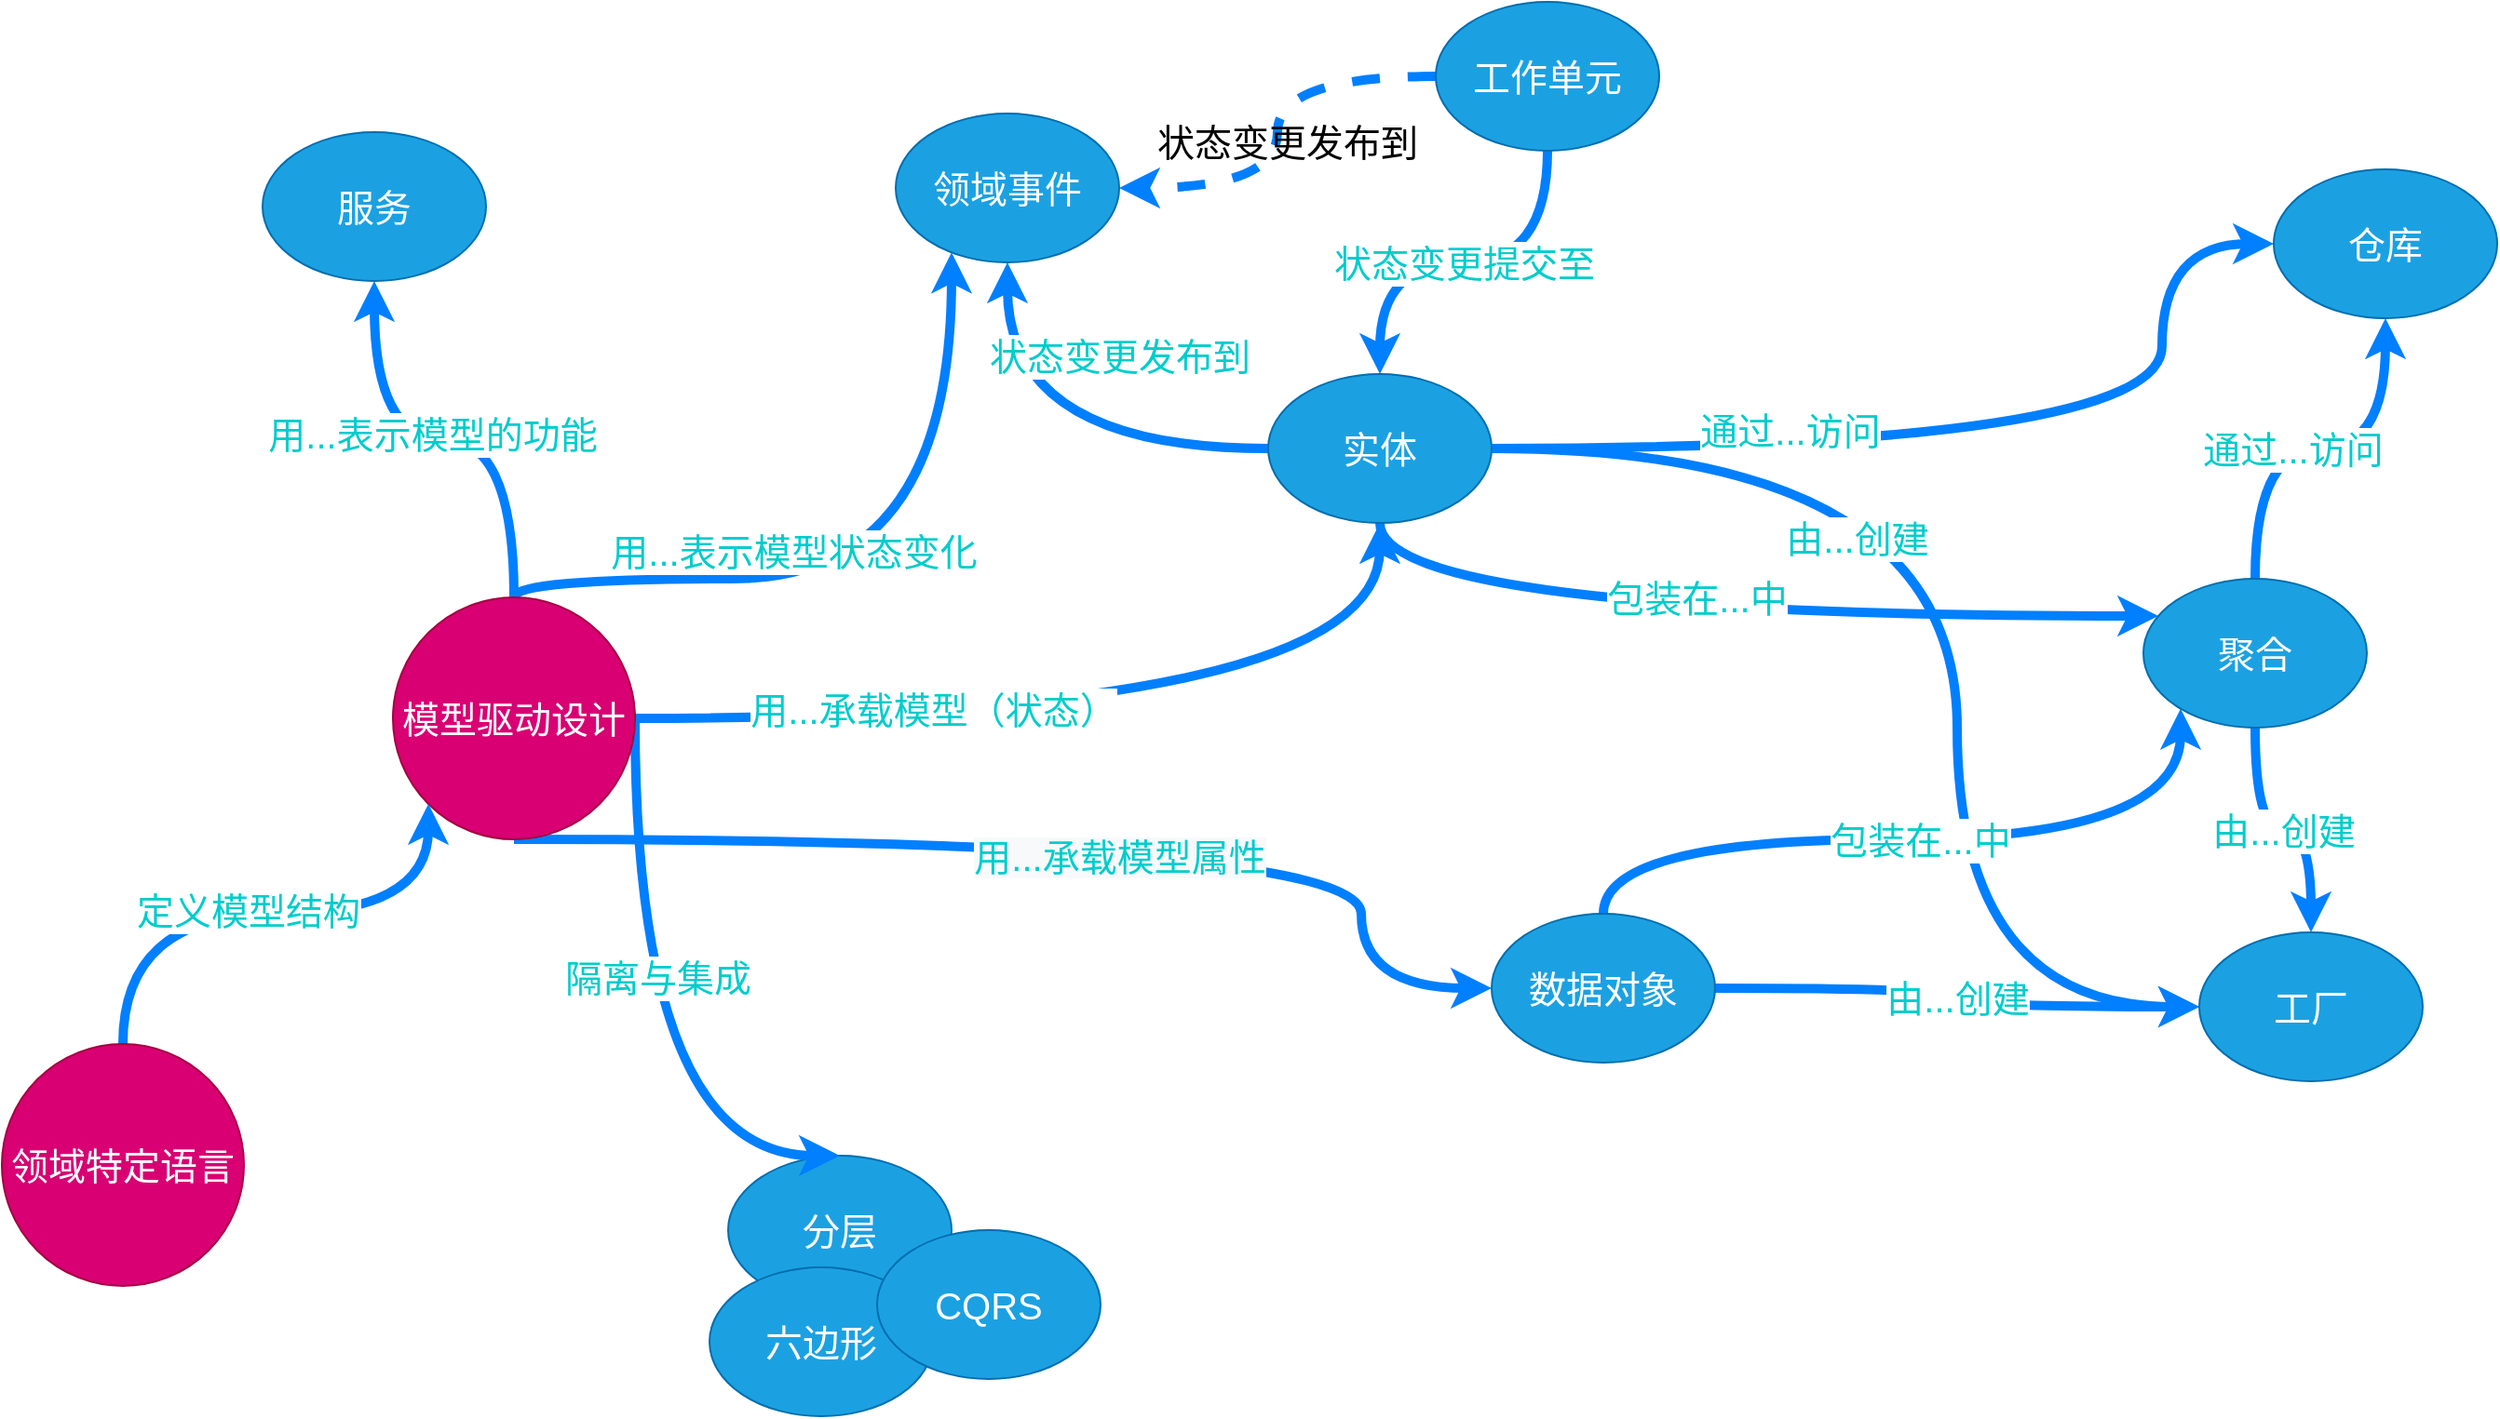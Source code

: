 <mxfile version="14.6.13" type="device"><diagram id="XIymgdsf9WmqVWYh0qWx" name="第 1 页"><mxGraphModel dx="1426" dy="860" grid="1" gridSize="10" guides="1" tooltips="1" connect="1" arrows="1" fold="1" page="1" pageScale="1" pageWidth="827" pageHeight="1169" math="0" shadow="0"><root><mxCell id="0"/><mxCell id="1" parent="0"/><mxCell id="481n2i3DrF6T3waNo93i-1" value="服务" style="ellipse;whiteSpace=wrap;html=1;fillColor=#1ba1e2;strokeColor=#006EAF;fontColor=#ffffff;fontSize=20;" parent="1" vertex="1"><mxGeometry x="250" y="180" width="120" height="80" as="geometry"/></mxCell><mxCell id="481n2i3DrF6T3waNo93i-3" value="领域事件" style="ellipse;whiteSpace=wrap;html=1;fillColor=#1ba1e2;strokeColor=#006EAF;fontColor=#ffffff;fontSize=20;" parent="1" vertex="1"><mxGeometry x="590" y="170" width="120" height="80" as="geometry"/></mxCell><mxCell id="481n2i3DrF6T3waNo93i-23" style="edgeStyle=orthogonalEdgeStyle;curved=1;rounded=0;orthogonalLoop=1;jettySize=auto;html=1;fontSize=20;dashed=1;strokeColor=#007FFF;strokeWidth=5;" parent="1" source="481n2i3DrF6T3waNo93i-4" target="481n2i3DrF6T3waNo93i-3" edge="1"><mxGeometry relative="1" as="geometry"/></mxCell><mxCell id="481n2i3DrF6T3waNo93i-25" value="状态变更提交至" style="edgeStyle=orthogonalEdgeStyle;curved=1;rounded=0;orthogonalLoop=1;jettySize=auto;html=1;fontSize=20;fontColor=#00CCCC;strokeColor=#007FFF;strokeWidth=5;" parent="1" source="481n2i3DrF6T3waNo93i-4" target="481n2i3DrF6T3waNo93i-5" edge="1"><mxGeometry relative="1" as="geometry"/></mxCell><mxCell id="481n2i3DrF6T3waNo93i-4" value="工作单元" style="ellipse;whiteSpace=wrap;html=1;fillColor=#1ba1e2;strokeColor=#006EAF;fontColor=#ffffff;fontSize=20;" parent="1" vertex="1"><mxGeometry x="880" y="110" width="120" height="80" as="geometry"/></mxCell><mxCell id="481n2i3DrF6T3waNo93i-21" style="edgeStyle=orthogonalEdgeStyle;curved=1;rounded=0;orthogonalLoop=1;jettySize=auto;html=1;fontSize=20;strokeWidth=5;strokeColor=#007FFF;fontColor=#00CCCC;" parent="1" source="481n2i3DrF6T3waNo93i-5" target="481n2i3DrF6T3waNo93i-3" edge="1"><mxGeometry relative="1" as="geometry"/></mxCell><mxCell id="481n2i3DrF6T3waNo93i-22" value="状态变更发布到" style="edgeLabel;html=1;align=center;verticalAlign=middle;resizable=0;points=[];fontSize=20;fontColor=#00CCCC;" parent="481n2i3DrF6T3waNo93i-21" vertex="1" connectable="0"><mxGeometry x="-0.15" y="-18" relative="1" as="geometry"><mxPoint x="22" y="-32" as="offset"/></mxGeometry></mxCell><mxCell id="481n2i3DrF6T3waNo93i-26" style="edgeStyle=orthogonalEdgeStyle;curved=1;rounded=0;orthogonalLoop=1;jettySize=auto;html=1;fontSize=20;fontColor=#00CCCC;strokeColor=#007FFF;strokeWidth=5;" parent="1" source="481n2i3DrF6T3waNo93i-5" target="481n2i3DrF6T3waNo93i-6" edge="1"><mxGeometry relative="1" as="geometry"><Array as="points"><mxPoint x="1270" y="350"/><mxPoint x="1270" y="240"/></Array></mxGeometry></mxCell><mxCell id="481n2i3DrF6T3waNo93i-33" style="edgeStyle=orthogonalEdgeStyle;curved=1;rounded=0;orthogonalLoop=1;jettySize=auto;html=1;fontSize=20;fontColor=#00CCCC;strokeColor=#007FFF;strokeWidth=5;" parent="1" source="481n2i3DrF6T3waNo93i-5" target="481n2i3DrF6T3waNo93i-8" edge="1"><mxGeometry relative="1" as="geometry"><Array as="points"><mxPoint x="1160" y="350"/><mxPoint x="1160" y="650"/></Array></mxGeometry></mxCell><mxCell id="481n2i3DrF6T3waNo93i-34" value="由...创建" style="edgeLabel;html=1;align=center;verticalAlign=middle;resizable=0;points=[];fontSize=20;fontColor=#00CCCC;" parent="481n2i3DrF6T3waNo93i-33" vertex="1" connectable="0"><mxGeometry x="-0.423" y="-48" relative="1" as="geometry"><mxPoint as="offset"/></mxGeometry></mxCell><mxCell id="481n2i3DrF6T3waNo93i-35" style="edgeStyle=orthogonalEdgeStyle;curved=1;rounded=0;orthogonalLoop=1;jettySize=auto;html=1;fontSize=20;fontColor=#00CCCC;strokeColor=#007FFF;strokeWidth=5;" parent="1" source="481n2i3DrF6T3waNo93i-5" target="481n2i3DrF6T3waNo93i-7" edge="1"><mxGeometry relative="1" as="geometry"><Array as="points"><mxPoint x="850" y="440"/></Array></mxGeometry></mxCell><mxCell id="481n2i3DrF6T3waNo93i-36" value="包装在...中" style="edgeLabel;html=1;align=center;verticalAlign=middle;resizable=0;points=[];fontSize=20;fontColor=#00CCCC;" parent="481n2i3DrF6T3waNo93i-35" vertex="1" connectable="0"><mxGeometry x="-0.06" y="10" relative="1" as="geometry"><mxPoint as="offset"/></mxGeometry></mxCell><mxCell id="481n2i3DrF6T3waNo93i-5" value="实体" style="ellipse;whiteSpace=wrap;html=1;fillColor=#1ba1e2;strokeColor=#006EAF;fontColor=#ffffff;fontSize=20;" parent="1" vertex="1"><mxGeometry x="790" y="310" width="120" height="80" as="geometry"/></mxCell><mxCell id="481n2i3DrF6T3waNo93i-6" value="仓库" style="ellipse;whiteSpace=wrap;html=1;fillColor=#1ba1e2;strokeColor=#006EAF;fontColor=#ffffff;fontSize=20;" parent="1" vertex="1"><mxGeometry x="1330" y="200" width="120" height="80" as="geometry"/></mxCell><mxCell id="481n2i3DrF6T3waNo93i-28" style="edgeStyle=orthogonalEdgeStyle;curved=1;rounded=0;orthogonalLoop=1;jettySize=auto;html=1;entryX=0.5;entryY=1;entryDx=0;entryDy=0;fontSize=20;fontColor=#00CCCC;strokeColor=#007FFF;strokeWidth=5;" parent="1" source="481n2i3DrF6T3waNo93i-7" target="481n2i3DrF6T3waNo93i-6" edge="1"><mxGeometry relative="1" as="geometry"/></mxCell><mxCell id="481n2i3DrF6T3waNo93i-30" value="由...创建" style="edgeStyle=orthogonalEdgeStyle;curved=1;rounded=0;orthogonalLoop=1;jettySize=auto;html=1;fontSize=20;fontColor=#00CCCC;strokeColor=#007FFF;strokeWidth=5;" parent="1" source="481n2i3DrF6T3waNo93i-7" target="481n2i3DrF6T3waNo93i-8" edge="1"><mxGeometry relative="1" as="geometry"/></mxCell><mxCell id="481n2i3DrF6T3waNo93i-7" value="聚合" style="ellipse;whiteSpace=wrap;html=1;fillColor=#1ba1e2;strokeColor=#006EAF;fontColor=#ffffff;fontSize=20;" parent="1" vertex="1"><mxGeometry x="1260" y="420" width="120" height="80" as="geometry"/></mxCell><mxCell id="481n2i3DrF6T3waNo93i-8" value="工厂" style="ellipse;whiteSpace=wrap;html=1;fillColor=#1ba1e2;strokeColor=#006EAF;fontColor=#ffffff;fontSize=20;" parent="1" vertex="1"><mxGeometry x="1290" y="610" width="120" height="80" as="geometry"/></mxCell><mxCell id="481n2i3DrF6T3waNo93i-31" value="由...创建" style="edgeStyle=orthogonalEdgeStyle;curved=1;rounded=0;orthogonalLoop=1;jettySize=auto;html=1;fontSize=20;fontColor=#00CCCC;strokeColor=#007FFF;strokeWidth=5;" parent="1" source="481n2i3DrF6T3waNo93i-9" target="481n2i3DrF6T3waNo93i-8" edge="1"><mxGeometry relative="1" as="geometry"/></mxCell><mxCell id="481n2i3DrF6T3waNo93i-32" value="包装在...中" style="edgeStyle=orthogonalEdgeStyle;curved=1;rounded=0;orthogonalLoop=1;jettySize=auto;html=1;fontSize=20;fontColor=#00CCCC;strokeColor=#007FFF;strokeWidth=5;" parent="1" source="481n2i3DrF6T3waNo93i-9" target="481n2i3DrF6T3waNo93i-7" edge="1"><mxGeometry relative="1" as="geometry"><Array as="points"><mxPoint x="970" y="560"/><mxPoint x="1280" y="560"/></Array></mxGeometry></mxCell><mxCell id="481n2i3DrF6T3waNo93i-9" value="数据对象" style="ellipse;whiteSpace=wrap;html=1;fillColor=#1ba1e2;strokeColor=#006EAF;fontColor=#ffffff;fontSize=20;" parent="1" vertex="1"><mxGeometry x="910" y="600" width="120" height="80" as="geometry"/></mxCell><mxCell id="481n2i3DrF6T3waNo93i-12" value="分层" style="ellipse;whiteSpace=wrap;html=1;fillColor=#1ba1e2;strokeColor=#006EAF;fontColor=#ffffff;fontSize=20;" parent="1" vertex="1"><mxGeometry x="500" y="730" width="120" height="80" as="geometry"/></mxCell><mxCell id="481n2i3DrF6T3waNo93i-17" style="edgeStyle=orthogonalEdgeStyle;curved=1;rounded=0;orthogonalLoop=1;jettySize=auto;html=1;fontSize=20;fontColor=#00CCCC;strokeColor=#007FFF;strokeWidth=5;" parent="1" source="481n2i3DrF6T3waNo93i-13" target="481n2i3DrF6T3waNo93i-1" edge="1"><mxGeometry relative="1" as="geometry"/></mxCell><mxCell id="481n2i3DrF6T3waNo93i-18" value="用...表示模型的功能" style="edgeLabel;html=1;align=center;verticalAlign=middle;resizable=0;points=[];fontSize=20;fontColor=#00CCCC;" parent="481n2i3DrF6T3waNo93i-17" vertex="1" connectable="0"><mxGeometry x="0.053" y="-3" relative="1" as="geometry"><mxPoint as="offset"/></mxGeometry></mxCell><mxCell id="481n2i3DrF6T3waNo93i-19" style="edgeStyle=orthogonalEdgeStyle;curved=1;rounded=0;orthogonalLoop=1;jettySize=auto;html=1;fontSize=20;fontColor=#00CCCC;strokeColor=#007FFF;strokeWidth=5;" parent="1" source="481n2i3DrF6T3waNo93i-13" target="481n2i3DrF6T3waNo93i-3" edge="1"><mxGeometry relative="1" as="geometry"><Array as="points"><mxPoint x="385" y="420"/><mxPoint x="620" y="420"/></Array></mxGeometry></mxCell><mxCell id="481n2i3DrF6T3waNo93i-37" style="edgeStyle=orthogonalEdgeStyle;curved=1;rounded=0;orthogonalLoop=1;jettySize=auto;html=1;fontSize=20;fontColor=#00CCCC;strokeColor=#007FFF;strokeWidth=5;" parent="1" source="481n2i3DrF6T3waNo93i-13" target="481n2i3DrF6T3waNo93i-5" edge="1"><mxGeometry relative="1" as="geometry"/></mxCell><mxCell id="481n2i3DrF6T3waNo93i-39" style="edgeStyle=orthogonalEdgeStyle;curved=1;rounded=0;orthogonalLoop=1;jettySize=auto;html=1;fontSize=20;fontColor=#00CCCC;strokeColor=#007FFF;strokeWidth=5;" parent="1" source="481n2i3DrF6T3waNo93i-13" target="481n2i3DrF6T3waNo93i-9" edge="1"><mxGeometry relative="1" as="geometry"><Array as="points"><mxPoint x="840" y="560"/><mxPoint x="840" y="640"/></Array></mxGeometry></mxCell><mxCell id="481n2i3DrF6T3waNo93i-40" value="&lt;span style=&quot;background-color: rgb(248 , 249 , 250)&quot;&gt;用...承载模型属性&lt;/span&gt;" style="edgeLabel;html=1;align=center;verticalAlign=middle;resizable=0;points=[];fontSize=20;fontColor=#00CCCC;" parent="481n2i3DrF6T3waNo93i-39" vertex="1" connectable="0"><mxGeometry x="0.074" y="-9" relative="1" as="geometry"><mxPoint as="offset"/></mxGeometry></mxCell><mxCell id="481n2i3DrF6T3waNo93i-41" style="edgeStyle=orthogonalEdgeStyle;curved=1;rounded=0;orthogonalLoop=1;jettySize=auto;html=1;entryX=0.5;entryY=0;entryDx=0;entryDy=0;fontSize=20;fontColor=#00CCCC;strokeColor=#007FFF;strokeWidth=5;" parent="1" source="481n2i3DrF6T3waNo93i-13" target="481n2i3DrF6T3waNo93i-12" edge="1"><mxGeometry relative="1" as="geometry"><Array as="points"><mxPoint x="450" y="730"/></Array></mxGeometry></mxCell><mxCell id="481n2i3DrF6T3waNo93i-42" value="隔离与集成" style="edgeLabel;html=1;align=center;verticalAlign=middle;resizable=0;points=[];fontSize=20;fontColor=#00CCCC;" parent="481n2i3DrF6T3waNo93i-41" vertex="1" connectable="0"><mxGeometry x="-0.194" y="12" relative="1" as="geometry"><mxPoint as="offset"/></mxGeometry></mxCell><mxCell id="481n2i3DrF6T3waNo93i-13" value="模型驱动设计" style="ellipse;whiteSpace=wrap;html=1;aspect=fixed;fontSize=20;fillColor=#d80073;strokeColor=#A50040;fontColor=#ffffff;" parent="1" vertex="1"><mxGeometry x="320" y="430" width="130" height="130" as="geometry"/></mxCell><mxCell id="481n2i3DrF6T3waNo93i-15" style="edgeStyle=orthogonalEdgeStyle;rounded=0;orthogonalLoop=1;jettySize=auto;html=1;entryX=0;entryY=1;entryDx=0;entryDy=0;fontSize=20;curved=1;fontColor=#00CCCC;strokeColor=#007FFF;strokeWidth=5;" parent="1" source="481n2i3DrF6T3waNo93i-14" target="481n2i3DrF6T3waNo93i-13" edge="1"><mxGeometry relative="1" as="geometry"><Array as="points"><mxPoint x="175" y="600"/><mxPoint x="339" y="600"/></Array></mxGeometry></mxCell><mxCell id="481n2i3DrF6T3waNo93i-16" value="定义模型结构" style="edgeLabel;html=1;align=center;verticalAlign=middle;resizable=0;points=[];fontSize=20;fontColor=#00CCCC;" parent="481n2i3DrF6T3waNo93i-15" vertex="1" connectable="0"><mxGeometry x="-0.065" y="2" relative="1" as="geometry"><mxPoint as="offset"/></mxGeometry></mxCell><mxCell id="481n2i3DrF6T3waNo93i-14" value="领域特定语言" style="ellipse;whiteSpace=wrap;html=1;aspect=fixed;fontSize=20;fillColor=#d80073;strokeColor=#A50040;fontColor=#ffffff;" parent="1" vertex="1"><mxGeometry x="110" y="670" width="130" height="130" as="geometry"/></mxCell><mxCell id="481n2i3DrF6T3waNo93i-20" value="用...表示模型状态变化" style="text;html=1;align=center;verticalAlign=middle;resizable=0;points=[];autosize=1;strokeColor=none;fontSize=20;fontColor=#00CCCC;labelBackgroundColor=#ffffff;" parent="1" vertex="1"><mxGeometry x="430" y="390" width="210" height="30" as="geometry"/></mxCell><mxCell id="481n2i3DrF6T3waNo93i-24" value="状态变更发布到" style="text;html=1;align=center;verticalAlign=middle;resizable=0;points=[];autosize=1;strokeColor=none;fontSize=20;strokeWidth=5;" parent="1" vertex="1"><mxGeometry x="720" y="170" width="160" height="30" as="geometry"/></mxCell><mxCell id="481n2i3DrF6T3waNo93i-27" value="通过...访问" style="text;html=1;align=center;verticalAlign=middle;resizable=0;points=[];autosize=1;strokeColor=none;fontSize=20;fontColor=#00CCCC;labelBackgroundColor=#ffffff;" parent="1" vertex="1"><mxGeometry x="1015" y="325" width="110" height="30" as="geometry"/></mxCell><mxCell id="481n2i3DrF6T3waNo93i-29" value="通过...访问" style="text;html=1;align=center;verticalAlign=middle;resizable=0;points=[];autosize=1;strokeColor=none;fontSize=20;fontColor=#00CCCC;labelBackgroundColor=#ffffff;" parent="1" vertex="1"><mxGeometry x="1285" y="335" width="110" height="30" as="geometry"/></mxCell><mxCell id="481n2i3DrF6T3waNo93i-38" value="用...承载模型（状态）" style="text;html=1;align=center;verticalAlign=middle;resizable=0;points=[];autosize=1;strokeColor=none;fontSize=20;fontColor=#00CCCC;labelBackgroundColor=#ffffff;" parent="1" vertex="1"><mxGeometry x="505" y="475" width="210" height="30" as="geometry"/></mxCell><mxCell id="481n2i3DrF6T3waNo93i-11" value="六边形" style="ellipse;whiteSpace=wrap;html=1;fillColor=#1ba1e2;strokeColor=#006EAF;fontColor=#ffffff;fontSize=20;" parent="1" vertex="1"><mxGeometry x="490" y="790" width="120" height="80" as="geometry"/></mxCell><mxCell id="481n2i3DrF6T3waNo93i-10" value="CQRS" style="ellipse;whiteSpace=wrap;html=1;fillColor=#1ba1e2;strokeColor=#006EAF;fontColor=#ffffff;fontSize=20;" parent="1" vertex="1"><mxGeometry x="580" y="770" width="120" height="80" as="geometry"/></mxCell></root></mxGraphModel></diagram></mxfile>